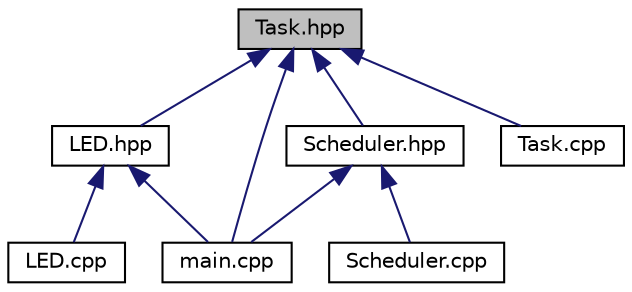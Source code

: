 digraph "Task.hpp"
{
  edge [fontname="Helvetica",fontsize="10",labelfontname="Helvetica",labelfontsize="10"];
  node [fontname="Helvetica",fontsize="10",shape=record];
  Node1 [label="Task.hpp",height=0.2,width=0.4,color="black", fillcolor="grey75", style="filled", fontcolor="black"];
  Node1 -> Node2 [dir="back",color="midnightblue",fontsize="10",style="solid"];
  Node2 [label="LED.hpp",height=0.2,width=0.4,color="black", fillcolor="white", style="filled",URL="$_l_e_d_8hpp.html"];
  Node2 -> Node3 [dir="back",color="midnightblue",fontsize="10",style="solid"];
  Node3 [label="LED.cpp",height=0.2,width=0.4,color="black", fillcolor="white", style="filled",URL="$_l_e_d_8cpp.html"];
  Node2 -> Node4 [dir="back",color="midnightblue",fontsize="10",style="solid"];
  Node4 [label="main.cpp",height=0.2,width=0.4,color="black", fillcolor="white", style="filled",URL="$main_8cpp.html"];
  Node1 -> Node5 [dir="back",color="midnightblue",fontsize="10",style="solid"];
  Node5 [label="Scheduler.hpp",height=0.2,width=0.4,color="black", fillcolor="white", style="filled",URL="$_scheduler_8hpp.html"];
  Node5 -> Node4 [dir="back",color="midnightblue",fontsize="10",style="solid"];
  Node5 -> Node6 [dir="back",color="midnightblue",fontsize="10",style="solid"];
  Node6 [label="Scheduler.cpp",height=0.2,width=0.4,color="black", fillcolor="white", style="filled",URL="$_scheduler_8cpp.html"];
  Node1 -> Node4 [dir="back",color="midnightblue",fontsize="10",style="solid"];
  Node1 -> Node7 [dir="back",color="midnightblue",fontsize="10",style="solid"];
  Node7 [label="Task.cpp",height=0.2,width=0.4,color="black", fillcolor="white", style="filled",URL="$_task_8cpp.html"];
}

